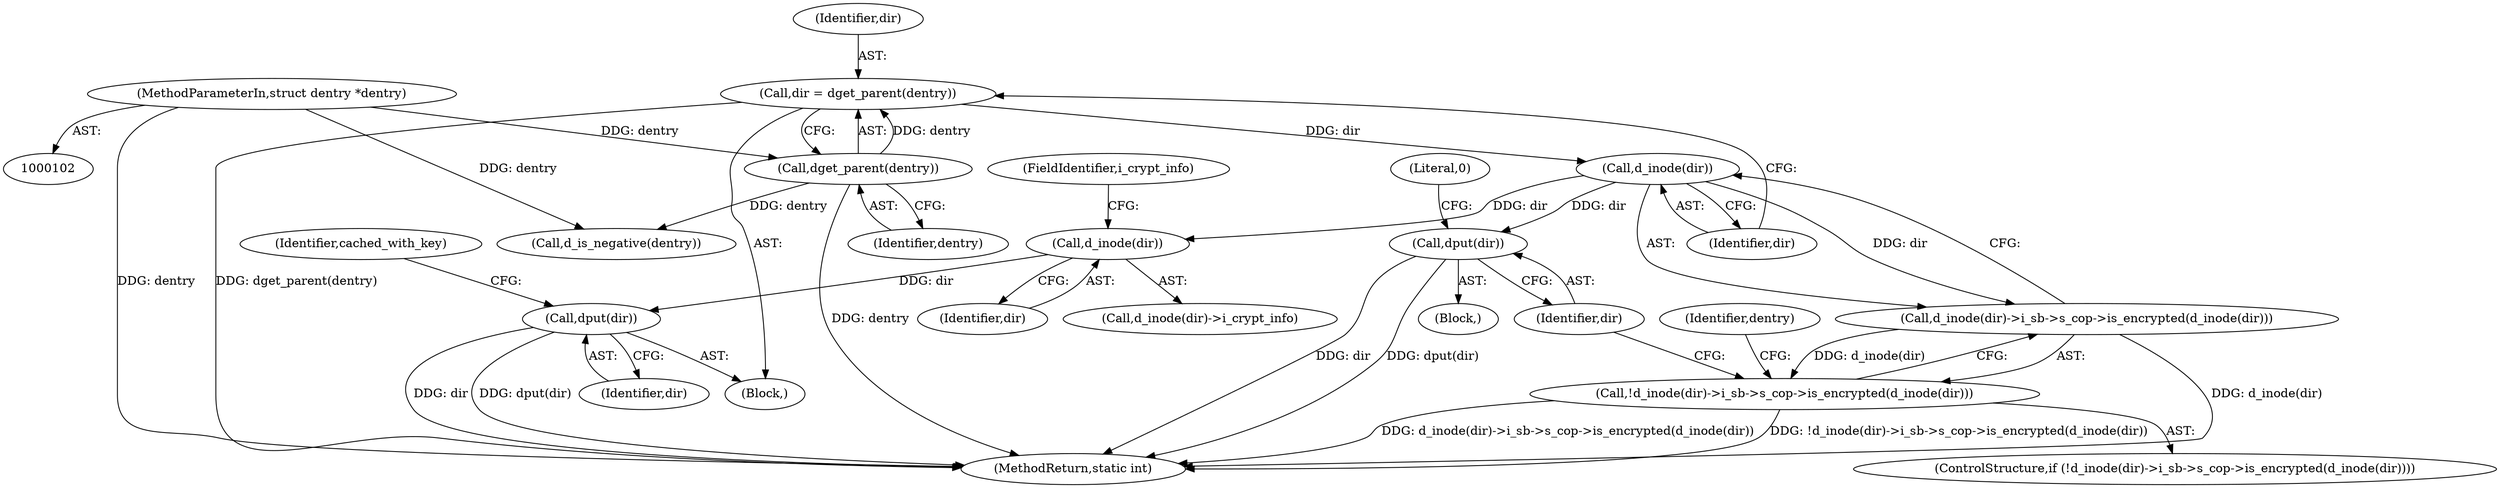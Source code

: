 digraph "0_linux_1b53cf9815bb4744958d41f3795d5d5a1d365e2d@pointer" {
"1000116" [label="(Call,dir = dget_parent(dentry))"];
"1000118" [label="(Call,dget_parent(dentry))"];
"1000103" [label="(MethodParameterIn,struct dentry *dentry)"];
"1000123" [label="(Call,d_inode(dir))"];
"1000122" [label="(Call,d_inode(dir)->i_sb->s_cop->is_encrypted(d_inode(dir)))"];
"1000121" [label="(Call,!d_inode(dir)->i_sb->s_cop->is_encrypted(d_inode(dir)))"];
"1000126" [label="(Call,dput(dir))"];
"1000151" [label="(Call,d_inode(dir))"];
"1000155" [label="(Call,dput(dir))"];
"1000126" [label="(Call,dput(dir))"];
"1000122" [label="(Call,d_inode(dir)->i_sb->s_cop->is_encrypted(d_inode(dir)))"];
"1000151" [label="(Call,d_inode(dir))"];
"1000177" [label="(MethodReturn,static int)"];
"1000155" [label="(Call,dput(dir))"];
"1000117" [label="(Identifier,dir)"];
"1000120" [label="(ControlStructure,if (!d_inode(dir)->i_sb->s_cop->is_encrypted(d_inode(dir))))"];
"1000161" [label="(Identifier,cached_with_key)"];
"1000156" [label="(Identifier,dir)"];
"1000119" [label="(Identifier,dentry)"];
"1000118" [label="(Call,dget_parent(dentry))"];
"1000124" [label="(Identifier,dir)"];
"1000129" [label="(Literal,0)"];
"1000153" [label="(FieldIdentifier,i_crypt_info)"];
"1000133" [label="(Identifier,dentry)"];
"1000125" [label="(Block,)"];
"1000162" [label="(Call,d_is_negative(dentry))"];
"1000127" [label="(Identifier,dir)"];
"1000103" [label="(MethodParameterIn,struct dentry *dentry)"];
"1000116" [label="(Call,dir = dget_parent(dentry))"];
"1000152" [label="(Identifier,dir)"];
"1000105" [label="(Block,)"];
"1000150" [label="(Call,d_inode(dir)->i_crypt_info)"];
"1000121" [label="(Call,!d_inode(dir)->i_sb->s_cop->is_encrypted(d_inode(dir)))"];
"1000123" [label="(Call,d_inode(dir))"];
"1000116" -> "1000105"  [label="AST: "];
"1000116" -> "1000118"  [label="CFG: "];
"1000117" -> "1000116"  [label="AST: "];
"1000118" -> "1000116"  [label="AST: "];
"1000124" -> "1000116"  [label="CFG: "];
"1000116" -> "1000177"  [label="DDG: dget_parent(dentry)"];
"1000118" -> "1000116"  [label="DDG: dentry"];
"1000116" -> "1000123"  [label="DDG: dir"];
"1000118" -> "1000119"  [label="CFG: "];
"1000119" -> "1000118"  [label="AST: "];
"1000118" -> "1000177"  [label="DDG: dentry"];
"1000103" -> "1000118"  [label="DDG: dentry"];
"1000118" -> "1000162"  [label="DDG: dentry"];
"1000103" -> "1000102"  [label="AST: "];
"1000103" -> "1000177"  [label="DDG: dentry"];
"1000103" -> "1000162"  [label="DDG: dentry"];
"1000123" -> "1000122"  [label="AST: "];
"1000123" -> "1000124"  [label="CFG: "];
"1000124" -> "1000123"  [label="AST: "];
"1000122" -> "1000123"  [label="CFG: "];
"1000123" -> "1000122"  [label="DDG: dir"];
"1000123" -> "1000126"  [label="DDG: dir"];
"1000123" -> "1000151"  [label="DDG: dir"];
"1000122" -> "1000121"  [label="AST: "];
"1000121" -> "1000122"  [label="CFG: "];
"1000122" -> "1000177"  [label="DDG: d_inode(dir)"];
"1000122" -> "1000121"  [label="DDG: d_inode(dir)"];
"1000121" -> "1000120"  [label="AST: "];
"1000127" -> "1000121"  [label="CFG: "];
"1000133" -> "1000121"  [label="CFG: "];
"1000121" -> "1000177"  [label="DDG: !d_inode(dir)->i_sb->s_cop->is_encrypted(d_inode(dir))"];
"1000121" -> "1000177"  [label="DDG: d_inode(dir)->i_sb->s_cop->is_encrypted(d_inode(dir))"];
"1000126" -> "1000125"  [label="AST: "];
"1000126" -> "1000127"  [label="CFG: "];
"1000127" -> "1000126"  [label="AST: "];
"1000129" -> "1000126"  [label="CFG: "];
"1000126" -> "1000177"  [label="DDG: dir"];
"1000126" -> "1000177"  [label="DDG: dput(dir)"];
"1000151" -> "1000150"  [label="AST: "];
"1000151" -> "1000152"  [label="CFG: "];
"1000152" -> "1000151"  [label="AST: "];
"1000153" -> "1000151"  [label="CFG: "];
"1000151" -> "1000155"  [label="DDG: dir"];
"1000155" -> "1000105"  [label="AST: "];
"1000155" -> "1000156"  [label="CFG: "];
"1000156" -> "1000155"  [label="AST: "];
"1000161" -> "1000155"  [label="CFG: "];
"1000155" -> "1000177"  [label="DDG: dput(dir)"];
"1000155" -> "1000177"  [label="DDG: dir"];
}
